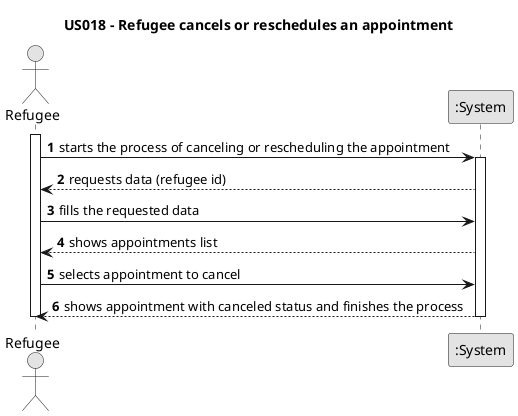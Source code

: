 @startuml
skinparam monochrome true
skinparam packageStyle rectangle
skinparam shadowing false

title US018 - Refugee cancels or reschedules an appointment



autonumber

actor Refugee as refugee
participant ":System" as system

activate refugee
    refugee -> system : starts the process of canceling or rescheduling the appointment
    activate system
             system --> refugee : requests data (refugee id)
             refugee -> system : fills the requested data
             system --> refugee : shows appointments list
             refugee -> system : selects appointment to cancel
             system --> refugee : shows appointment with canceled status and finishes the process
             deactivate system
deactivate refugee


@enduml